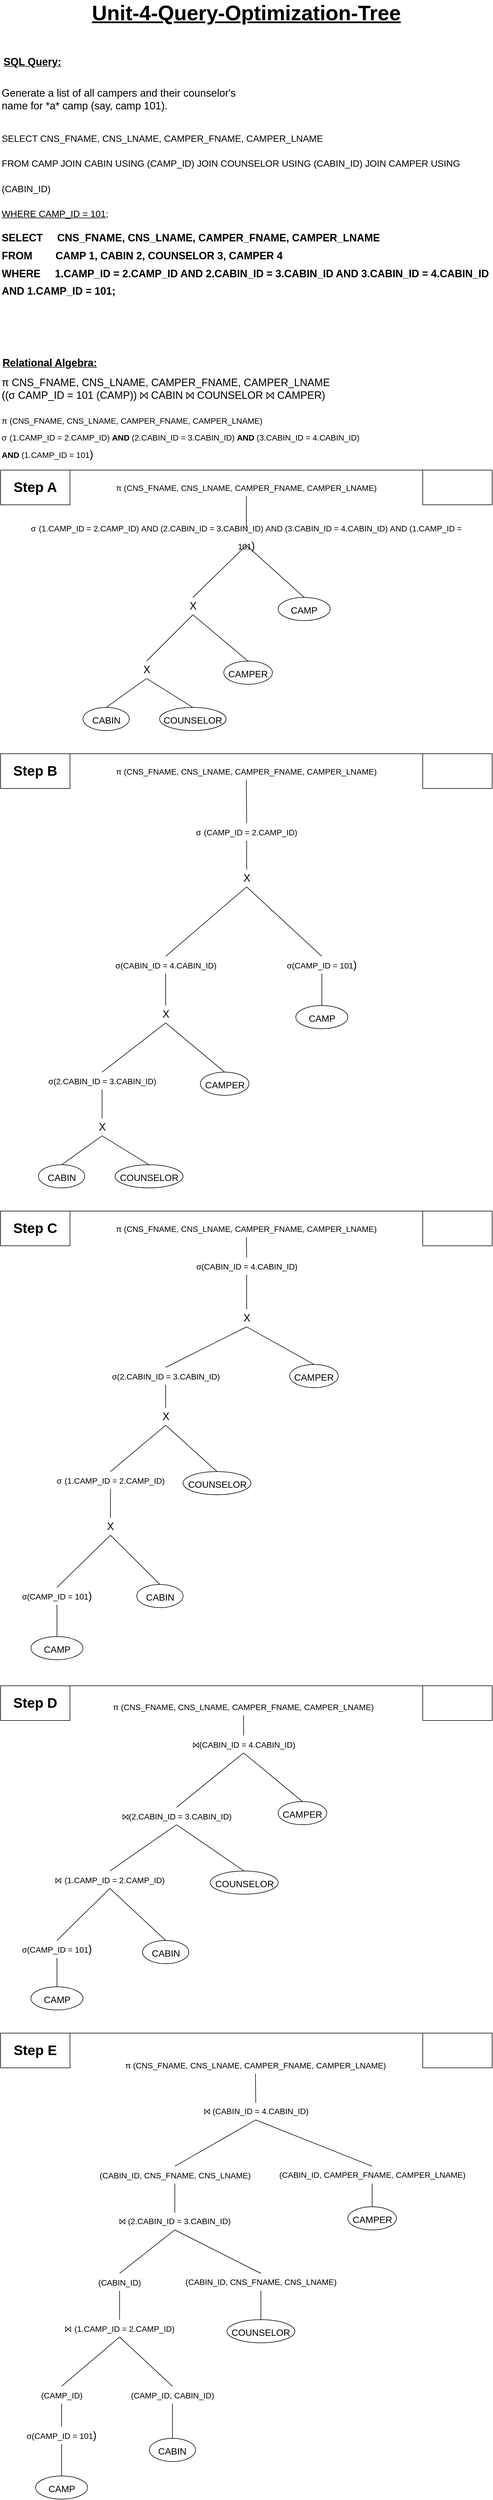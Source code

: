 <mxfile version="15.8.3" type="onedrive"><diagram id="TX_9JpTTkeBTFBzV_soP" name="Page-1"><mxGraphModel dx="1038" dy="583" grid="1" gridSize="10" guides="1" tooltips="1" connect="1" arrows="1" fold="1" page="1" pageScale="1" pageWidth="850" pageHeight="1100" math="0" shadow="0"><root><mxCell id="0"/><mxCell id="1" parent="0"/><mxCell id="K5TgTZWbk8sFS8NbcuLE-1" value="&lt;font style=&quot;font-size: 36px&quot;&gt;&lt;b&gt;&lt;u&gt;Unit-4-Query-Optimization-Tree&lt;/u&gt;&lt;/b&gt;&lt;/font&gt;" style="text;html=1;strokeColor=none;fillColor=none;align=center;verticalAlign=middle;whiteSpace=wrap;rounded=0;" parent="1" vertex="1"><mxGeometry x="155" y="10" width="540" height="40" as="geometry"/></mxCell><mxCell id="CJW7d1tO36kColIIbMsR-7" value="" style="group" vertex="1" connectable="0" parent="1"><mxGeometry y="620" width="580" height="90" as="geometry"/></mxCell><mxCell id="CJW7d1tO36kColIIbMsR-5" value="&lt;b&gt;&lt;u&gt;Relational Algebra:&lt;/u&gt;&lt;/b&gt;" style="text;html=1;strokeColor=none;fillColor=none;align=center;verticalAlign=middle;whiteSpace=wrap;rounded=0;fontSize=18;" vertex="1" parent="CJW7d1tO36kColIIbMsR-7"><mxGeometry width="170" height="30" as="geometry"/></mxCell><mxCell id="CJW7d1tO36kColIIbMsR-6" value="&lt;p style=&quot;line-height: 1.6&quot;&gt;&lt;/p&gt;&lt;div&gt;π CNS_FNAME, CNS_LNAME, CAMPER_FNAME, CAMPER_LNAME&lt;/div&gt;&lt;div&gt;((σ CAMP_ID = 101 (CAMP)) ⨝ CABIN ⨝ COUNSELOR ⨝ CAMPER)&lt;/div&gt;&lt;p&gt;&lt;/p&gt;" style="text;html=1;strokeColor=none;fillColor=none;align=left;verticalAlign=middle;whiteSpace=wrap;rounded=0;fontSize=18;" vertex="1" parent="CJW7d1tO36kColIIbMsR-7"><mxGeometry y="30" width="580" height="60" as="geometry"/></mxCell><mxCell id="CJW7d1tO36kColIIbMsR-9" value="" style="group" vertex="1" connectable="0" parent="1"><mxGeometry y="100" width="850" height="450" as="geometry"/></mxCell><mxCell id="CJW7d1tO36kColIIbMsR-3" value="" style="group" vertex="1" connectable="0" parent="CJW7d1tO36kColIIbMsR-9"><mxGeometry y="30" width="820" height="250" as="geometry"/></mxCell><mxCell id="CJW7d1tO36kColIIbMsR-1" value="&lt;div&gt;&lt;span style=&quot;font-size: medium&quot;&gt;SELECT &lt;/span&gt;&lt;span style=&quot;font-size: medium&quot;&gt;&#9;&lt;/span&gt;&lt;span style=&quot;font-size: medium&quot;&gt;CNS_FNAME, CNS_LNAME, CAMPER_FNAME, CAMPER_LNAME&lt;/span&gt;&lt;br&gt;&lt;/div&gt;&lt;div&gt;&lt;font size=&quot;3&quot;&gt;&lt;span&gt;&#9;&lt;/span&gt;FROM &lt;span&gt;&#9;&lt;/span&gt;CAMP JOIN CABIN USING (CAMP_ID) JOIN COUNSELOR USING (CABIN_ID) JOIN CAMPER USING (CABIN_ID)&lt;/font&gt;&lt;/div&gt;&lt;div&gt;&#9;&lt;font size=&quot;3&quot;&gt;&lt;u&gt;WHERE &#9;CAMP_ID = 101;&lt;/u&gt;&lt;/font&gt;&lt;/div&gt;" style="text;html=1;strokeColor=none;fillColor=none;align=left;verticalAlign=middle;whiteSpace=wrap;rounded=0;fontSize=36;" vertex="1" parent="CJW7d1tO36kColIIbMsR-3"><mxGeometry y="100" width="820" height="150" as="geometry"/></mxCell><mxCell id="CJW7d1tO36kColIIbMsR-2" value="&lt;font style=&quot;font-size: 18px&quot;&gt;Generate a list of all campers and their counselor's name for *a* camp (say, camp 101).&lt;/font&gt;" style="text;html=1;strokeColor=none;fillColor=none;align=left;verticalAlign=middle;whiteSpace=wrap;rounded=0;fontSize=12;" vertex="1" parent="CJW7d1tO36kColIIbMsR-3"><mxGeometry width="420" height="100" as="geometry"/></mxCell><mxCell id="CJW7d1tO36kColIIbMsR-4" value="&lt;font style=&quot;font-size: 18px&quot;&gt;&lt;b&gt;&lt;u&gt;SQL Query:&lt;/u&gt;&lt;/b&gt;&lt;/font&gt;" style="text;html=1;strokeColor=none;fillColor=none;align=center;verticalAlign=middle;whiteSpace=wrap;rounded=0;fontSize=6;" vertex="1" parent="CJW7d1tO36kColIIbMsR-9"><mxGeometry width="110" height="30" as="geometry"/></mxCell><mxCell id="CJW7d1tO36kColIIbMsR-8" value="&lt;b style=&quot;line-height: 1.7&quot;&gt;SELECT&amp;nbsp; &amp;nbsp; &amp;nbsp;CNS_FNAME, CNS_LNAME, CAMPER_FNAME, CAMPER_LNAME&lt;br&gt;FROM&amp;nbsp; &amp;nbsp; &amp;nbsp; &amp;nbsp; CAMP 1, CABIN 2, COUNSELOR 3, CAMPER 4&lt;br&gt;WHERE&amp;nbsp; &amp;nbsp; &amp;nbsp;1.CAMP_ID = 2.CAMP_ID AND 2.CABIN_ID = 3.CABIN_ID AND 3.CABIN_ID = 4.CABIN_ID AND 1.CAMP_ID = 101;&lt;/b&gt;" style="text;html=1;strokeColor=none;fillColor=none;align=left;verticalAlign=middle;whiteSpace=wrap;rounded=0;fontSize=18;" vertex="1" parent="CJW7d1tO36kColIIbMsR-9"><mxGeometry y="280" width="850" height="170" as="geometry"/></mxCell><mxCell id="CJW7d1tO36kColIIbMsR-11" value="&lt;p style=&quot;line-height: 1.4&quot;&gt;&lt;font style=&quot;font-size: 14px ; line-height: 1.2&quot;&gt;π (CNS_FNAME, CNS_LNAME, CAMPER_FNAME, CAMPER_LNAME)&lt;br&gt;&lt;/font&gt;&lt;font style=&quot;font-size: 14px&quot;&gt;σ&lt;/font&gt;&amp;nbsp;&lt;font style=&quot;font-size: 14px&quot;&gt;(1&lt;/font&gt;&lt;span style=&quot;line-height: 1.7&quot;&gt;&lt;font style=&quot;font-size: 14px&quot;&gt;.CAMP_ID = 2.CAMP_ID) &lt;b&gt;AND&lt;/b&gt; (2.CABIN_ID = 3.CABIN_ID) &lt;b&gt;AND&lt;/b&gt; (3.CABIN_ID = 4.CABIN_ID) &lt;b&gt;AND&lt;/b&gt; (1.CAMP_ID = 101&lt;/font&gt;&lt;/span&gt;)&lt;/p&gt;" style="text;html=1;strokeColor=none;fillColor=none;align=left;verticalAlign=middle;whiteSpace=wrap;rounded=0;fontSize=18;" vertex="1" parent="1"><mxGeometry y="710" width="630" height="110" as="geometry"/></mxCell><mxCell id="CJW7d1tO36kColIIbMsR-14" style="rounded=0;orthogonalLoop=1;jettySize=auto;html=1;exitX=1;exitY=0;exitDx=0;exitDy=0;entryX=0;entryY=0;entryDx=0;entryDy=0;fontSize=14;endArrow=none;endFill=0;" edge="1" parent="1" source="CJW7d1tO36kColIIbMsR-12" target="CJW7d1tO36kColIIbMsR-13"><mxGeometry relative="1" as="geometry"/></mxCell><mxCell id="CJW7d1tO36kColIIbMsR-12" value="&lt;font style=&quot;font-size: 24px&quot;&gt;&lt;b&gt;Step A&lt;/b&gt;&lt;/font&gt;" style="rounded=0;whiteSpace=wrap;html=1;fontSize=14;align=center;" vertex="1" parent="1"><mxGeometry y="820" width="120" height="60" as="geometry"/></mxCell><mxCell id="CJW7d1tO36kColIIbMsR-13" value="" style="rounded=0;whiteSpace=wrap;html=1;fontSize=14;align=left;" vertex="1" parent="1"><mxGeometry x="730" y="820" width="120" height="60" as="geometry"/></mxCell><mxCell id="CJW7d1tO36kColIIbMsR-25" style="edgeStyle=none;rounded=0;orthogonalLoop=1;jettySize=auto;html=1;exitX=0.5;exitY=0;exitDx=0;exitDy=0;entryX=0.5;entryY=1;entryDx=0;entryDy=0;fontSize=18;endArrow=none;endFill=0;" edge="1" parent="1" source="CJW7d1tO36kColIIbMsR-15" target="CJW7d1tO36kColIIbMsR-19"><mxGeometry relative="1" as="geometry"/></mxCell><mxCell id="CJW7d1tO36kColIIbMsR-15" value="&lt;font size=&quot;3&quot;&gt;CABIN&lt;/font&gt;" style="ellipse;whiteSpace=wrap;html=1;fontSize=24;align=center;" vertex="1" parent="1"><mxGeometry x="142.5" y="1230" width="80" height="40" as="geometry"/></mxCell><mxCell id="CJW7d1tO36kColIIbMsR-26" style="edgeStyle=none;rounded=0;orthogonalLoop=1;jettySize=auto;html=1;exitX=0.5;exitY=0;exitDx=0;exitDy=0;entryX=0.5;entryY=1;entryDx=0;entryDy=0;fontSize=18;endArrow=none;endFill=0;" edge="1" parent="1" source="CJW7d1tO36kColIIbMsR-16" target="CJW7d1tO36kColIIbMsR-19"><mxGeometry relative="1" as="geometry"/></mxCell><mxCell id="CJW7d1tO36kColIIbMsR-16" value="&lt;font size=&quot;3&quot;&gt;COUNSELOR&lt;/font&gt;" style="ellipse;whiteSpace=wrap;html=1;fontSize=24;align=center;" vertex="1" parent="1"><mxGeometry x="275" y="1230" width="115" height="40" as="geometry"/></mxCell><mxCell id="CJW7d1tO36kColIIbMsR-27" style="edgeStyle=none;rounded=0;orthogonalLoop=1;jettySize=auto;html=1;exitX=0.5;exitY=0;exitDx=0;exitDy=0;entryX=0.5;entryY=1;entryDx=0;entryDy=0;fontSize=18;endArrow=none;endFill=0;" edge="1" parent="1" source="CJW7d1tO36kColIIbMsR-17" target="CJW7d1tO36kColIIbMsR-20"><mxGeometry relative="1" as="geometry"/></mxCell><mxCell id="CJW7d1tO36kColIIbMsR-17" value="&lt;font size=&quot;3&quot;&gt;CAMPER&lt;/font&gt;" style="ellipse;whiteSpace=wrap;html=1;fontSize=24;align=center;" vertex="1" parent="1"><mxGeometry x="386" y="1150" width="84" height="40" as="geometry"/></mxCell><mxCell id="CJW7d1tO36kColIIbMsR-30" style="edgeStyle=none;rounded=0;orthogonalLoop=1;jettySize=auto;html=1;exitX=0.5;exitY=0;exitDx=0;exitDy=0;entryX=0.5;entryY=1;entryDx=0;entryDy=0;fontSize=18;endArrow=none;endFill=0;" edge="1" parent="1" source="CJW7d1tO36kColIIbMsR-18" target="CJW7d1tO36kColIIbMsR-23"><mxGeometry relative="1" as="geometry"><mxPoint x="425" y="1040" as="targetPoint"/></mxGeometry></mxCell><mxCell id="CJW7d1tO36kColIIbMsR-18" value="&lt;font size=&quot;3&quot;&gt;CAMP&lt;/font&gt;" style="ellipse;whiteSpace=wrap;html=1;fontSize=24;align=center;" vertex="1" parent="1"><mxGeometry x="480" y="1040" width="90" height="40" as="geometry"/></mxCell><mxCell id="CJW7d1tO36kColIIbMsR-28" style="edgeStyle=none;rounded=0;orthogonalLoop=1;jettySize=auto;html=1;exitX=0.5;exitY=0;exitDx=0;exitDy=0;entryX=0.5;entryY=1;entryDx=0;entryDy=0;fontSize=18;endArrow=none;endFill=0;" edge="1" parent="1" source="CJW7d1tO36kColIIbMsR-19" target="CJW7d1tO36kColIIbMsR-20"><mxGeometry relative="1" as="geometry"/></mxCell><mxCell id="CJW7d1tO36kColIIbMsR-19" value="&lt;font style=&quot;font-size: 18px&quot;&gt;X&lt;/font&gt;" style="text;html=1;strokeColor=none;fillColor=none;align=center;verticalAlign=middle;whiteSpace=wrap;rounded=0;fontSize=14;" vertex="1" parent="1"><mxGeometry x="222.5" y="1150" width="60" height="30" as="geometry"/></mxCell><mxCell id="CJW7d1tO36kColIIbMsR-31" style="edgeStyle=none;rounded=0;orthogonalLoop=1;jettySize=auto;html=1;exitX=0.5;exitY=0;exitDx=0;exitDy=0;entryX=0.5;entryY=1;entryDx=0;entryDy=0;fontSize=18;endArrow=none;endFill=0;" edge="1" parent="1" source="CJW7d1tO36kColIIbMsR-20" target="CJW7d1tO36kColIIbMsR-23"><mxGeometry relative="1" as="geometry"><mxPoint x="425" y="1040" as="targetPoint"/></mxGeometry></mxCell><mxCell id="CJW7d1tO36kColIIbMsR-20" value="&lt;font style=&quot;font-size: 18px&quot;&gt;X&lt;/font&gt;" style="text;html=1;strokeColor=none;fillColor=none;align=center;verticalAlign=middle;whiteSpace=wrap;rounded=0;fontSize=14;" vertex="1" parent="1"><mxGeometry x="302.5" y="1040" width="60" height="30" as="geometry"/></mxCell><mxCell id="CJW7d1tO36kColIIbMsR-24" style="edgeStyle=none;rounded=0;orthogonalLoop=1;jettySize=auto;html=1;exitX=0.5;exitY=1;exitDx=0;exitDy=0;entryX=0.5;entryY=0;entryDx=0;entryDy=0;fontSize=18;endArrow=none;endFill=0;" edge="1" parent="1" source="CJW7d1tO36kColIIbMsR-22" target="CJW7d1tO36kColIIbMsR-23"><mxGeometry relative="1" as="geometry"/></mxCell><mxCell id="CJW7d1tO36kColIIbMsR-22" value="&lt;span style=&quot;font-size: 14px ; text-align: left&quot;&gt;π (CNS_FNAME, CNS_LNAME, CAMPER_FNAME, CAMPER_LNAME)&lt;/span&gt;" style="text;html=1;strokeColor=none;fillColor=none;align=center;verticalAlign=middle;whiteSpace=wrap;rounded=0;fontSize=18;" vertex="1" parent="1"><mxGeometry x="195" y="835" width="460" height="30" as="geometry"/></mxCell><mxCell id="CJW7d1tO36kColIIbMsR-23" value="&lt;font style=&quot;text-align: left ; font-size: 14px&quot;&gt;σ&lt;/font&gt;&lt;span style=&quot;text-align: left&quot;&gt;&amp;nbsp;&lt;/span&gt;&lt;font style=&quot;text-align: left ; font-size: 14px&quot;&gt;(1&lt;/font&gt;&lt;span style=&quot;text-align: left ; line-height: 1.7&quot;&gt;&lt;font style=&quot;font-size: 14px&quot;&gt;.CAMP_ID = 2.CAMP_ID)&amp;nbsp;AND&amp;nbsp;(2.CABIN_ID = 3.CABIN_ID)&amp;nbsp;AND&amp;nbsp;(3.CABIN_ID = 4.CABIN_ID)&amp;nbsp;AND&amp;nbsp;(1.CAMP_ID = 101&lt;/font&gt;&lt;/span&gt;&lt;span style=&quot;text-align: left&quot;&gt;)&lt;/span&gt;" style="text;html=1;strokeColor=none;fillColor=none;align=center;verticalAlign=middle;whiteSpace=wrap;rounded=0;fontSize=18;" vertex="1" parent="1"><mxGeometry x="35" y="920" width="780" height="30" as="geometry"/></mxCell><mxCell id="CJW7d1tO36kColIIbMsR-32" value="&lt;font style=&quot;font-size: 24px&quot;&gt;&lt;b&gt;Step B&lt;/b&gt;&lt;/font&gt;" style="rounded=0;whiteSpace=wrap;html=1;fontSize=14;align=center;" vertex="1" parent="1"><mxGeometry y="1310" width="120" height="60" as="geometry"/></mxCell><mxCell id="CJW7d1tO36kColIIbMsR-33" style="rounded=0;orthogonalLoop=1;jettySize=auto;html=1;exitX=1;exitY=0;exitDx=0;exitDy=0;entryX=0;entryY=0;entryDx=0;entryDy=0;fontSize=14;endArrow=none;endFill=0;" edge="1" source="CJW7d1tO36kColIIbMsR-32" target="CJW7d1tO36kColIIbMsR-34" parent="1"><mxGeometry relative="1" as="geometry"/></mxCell><mxCell id="CJW7d1tO36kColIIbMsR-34" value="" style="rounded=0;whiteSpace=wrap;html=1;fontSize=14;align=left;" vertex="1" parent="1"><mxGeometry x="730" y="1310" width="120" height="60" as="geometry"/></mxCell><mxCell id="CJW7d1tO36kColIIbMsR-35" value="&lt;span style=&quot;font-size: 14px ; text-align: left&quot;&gt;π (CNS_FNAME, CNS_LNAME, CAMPER_FNAME, CAMPER_LNAME)&lt;/span&gt;" style="text;html=1;strokeColor=none;fillColor=none;align=center;verticalAlign=middle;whiteSpace=wrap;rounded=0;fontSize=18;" vertex="1" parent="1"><mxGeometry x="195" y="1325" width="460" height="30" as="geometry"/></mxCell><mxCell id="CJW7d1tO36kColIIbMsR-36" style="edgeStyle=none;rounded=0;orthogonalLoop=1;jettySize=auto;html=1;exitX=0.5;exitY=0;exitDx=0;exitDy=0;entryX=0.5;entryY=1;entryDx=0;entryDy=0;fontSize=18;endArrow=none;endFill=0;" edge="1" source="CJW7d1tO36kColIIbMsR-37" target="CJW7d1tO36kColIIbMsR-40" parent="1"><mxGeometry relative="1" as="geometry"/></mxCell><mxCell id="CJW7d1tO36kColIIbMsR-37" value="&lt;font size=&quot;3&quot;&gt;CABIN&lt;/font&gt;" style="ellipse;whiteSpace=wrap;html=1;fontSize=24;align=center;" vertex="1" parent="1"><mxGeometry x="65.5" y="2020" width="80" height="40" as="geometry"/></mxCell><mxCell id="CJW7d1tO36kColIIbMsR-38" style="edgeStyle=none;rounded=0;orthogonalLoop=1;jettySize=auto;html=1;exitX=0.5;exitY=0;exitDx=0;exitDy=0;entryX=0.5;entryY=1;entryDx=0;entryDy=0;fontSize=18;endArrow=none;endFill=0;" edge="1" source="CJW7d1tO36kColIIbMsR-39" target="CJW7d1tO36kColIIbMsR-40" parent="1"><mxGeometry relative="1" as="geometry"/></mxCell><mxCell id="CJW7d1tO36kColIIbMsR-39" value="&lt;font size=&quot;3&quot;&gt;COUNSELOR&lt;/font&gt;" style="ellipse;whiteSpace=wrap;html=1;fontSize=24;align=center;" vertex="1" parent="1"><mxGeometry x="198" y="2020" width="117.5" height="40" as="geometry"/></mxCell><mxCell id="CJW7d1tO36kColIIbMsR-42" style="edgeStyle=none;rounded=0;orthogonalLoop=1;jettySize=auto;html=1;exitX=0.5;exitY=0;exitDx=0;exitDy=0;entryX=0.5;entryY=1;entryDx=0;entryDy=0;fontSize=18;endArrow=none;endFill=0;" edge="1" parent="1" source="CJW7d1tO36kColIIbMsR-40" target="CJW7d1tO36kColIIbMsR-41"><mxGeometry relative="1" as="geometry"/></mxCell><mxCell id="CJW7d1tO36kColIIbMsR-40" value="&lt;font style=&quot;font-size: 18px&quot;&gt;X&lt;/font&gt;" style="text;html=1;strokeColor=none;fillColor=none;align=center;verticalAlign=middle;whiteSpace=wrap;rounded=0;fontSize=14;" vertex="1" parent="1"><mxGeometry x="145.5" y="1940" width="60" height="30" as="geometry"/></mxCell><mxCell id="CJW7d1tO36kColIIbMsR-45" style="edgeStyle=none;rounded=0;orthogonalLoop=1;jettySize=auto;html=1;exitX=0.5;exitY=0;exitDx=0;exitDy=0;entryX=0.5;entryY=1;entryDx=0;entryDy=0;fontSize=18;endArrow=none;endFill=0;" edge="1" parent="1" source="CJW7d1tO36kColIIbMsR-41" target="CJW7d1tO36kColIIbMsR-44"><mxGeometry relative="1" as="geometry"/></mxCell><mxCell id="CJW7d1tO36kColIIbMsR-41" value="&lt;span style=&quot;font-size: 14px ; text-align: left&quot;&gt;σ&lt;/span&gt;&lt;span style=&quot;font-size: 14px ; text-align: left&quot;&gt;(2.CABIN_ID = 3.CABIN_ID)&lt;/span&gt;" style="text;html=1;strokeColor=none;fillColor=none;align=center;verticalAlign=middle;whiteSpace=wrap;rounded=0;fontSize=18;" vertex="1" parent="1"><mxGeometry x="80.5" y="1860" width="190" height="30" as="geometry"/></mxCell><mxCell id="CJW7d1tO36kColIIbMsR-53" style="edgeStyle=none;rounded=0;orthogonalLoop=1;jettySize=auto;html=1;exitX=0.5;exitY=0;exitDx=0;exitDy=0;entryX=0.5;entryY=1;entryDx=0;entryDy=0;fontSize=18;endArrow=none;endFill=0;" edge="1" parent="1" source="CJW7d1tO36kColIIbMsR-43" target="CJW7d1tO36kColIIbMsR-52"><mxGeometry relative="1" as="geometry"/></mxCell><mxCell id="CJW7d1tO36kColIIbMsR-43" value="&lt;span style=&quot;font-size: 14px ; text-align: left&quot;&gt;σ&lt;/span&gt;&lt;span style=&quot;font-size: 14px ; text-align: left&quot;&gt;(CABIN_ID = 4.CABIN_ID)&lt;/span&gt;" style="text;html=1;strokeColor=none;fillColor=none;align=center;verticalAlign=middle;whiteSpace=wrap;rounded=0;fontSize=18;" vertex="1" parent="1"><mxGeometry x="195.5" y="1660" width="180" height="30" as="geometry"/></mxCell><mxCell id="CJW7d1tO36kColIIbMsR-46" style="edgeStyle=none;rounded=0;orthogonalLoop=1;jettySize=auto;html=1;exitX=0.5;exitY=0;exitDx=0;exitDy=0;entryX=0.5;entryY=1;entryDx=0;entryDy=0;fontSize=18;endArrow=none;endFill=0;" edge="1" parent="1" source="CJW7d1tO36kColIIbMsR-44" target="CJW7d1tO36kColIIbMsR-43"><mxGeometry relative="1" as="geometry"/></mxCell><mxCell id="CJW7d1tO36kColIIbMsR-44" value="&lt;font style=&quot;font-size: 18px&quot;&gt;X&lt;/font&gt;" style="text;html=1;strokeColor=none;fillColor=none;align=center;verticalAlign=middle;whiteSpace=wrap;rounded=0;fontSize=14;" vertex="1" parent="1"><mxGeometry x="255.5" y="1745" width="60" height="30" as="geometry"/></mxCell><mxCell id="CJW7d1tO36kColIIbMsR-48" style="edgeStyle=none;rounded=0;orthogonalLoop=1;jettySize=auto;html=1;exitX=0.5;exitY=0;exitDx=0;exitDy=0;entryX=0.5;entryY=1;entryDx=0;entryDy=0;fontSize=18;endArrow=none;endFill=0;" edge="1" parent="1" source="CJW7d1tO36kColIIbMsR-47" target="CJW7d1tO36kColIIbMsR-44"><mxGeometry relative="1" as="geometry"/></mxCell><mxCell id="CJW7d1tO36kColIIbMsR-47" value="&lt;font size=&quot;3&quot;&gt;CAMPER&lt;/font&gt;" style="ellipse;whiteSpace=wrap;html=1;fontSize=24;align=center;" vertex="1" parent="1"><mxGeometry x="345.5" y="1860" width="84" height="40" as="geometry"/></mxCell><mxCell id="CJW7d1tO36kColIIbMsR-51" style="edgeStyle=none;rounded=0;orthogonalLoop=1;jettySize=auto;html=1;exitX=0.5;exitY=0;exitDx=0;exitDy=0;entryX=0.5;entryY=1;entryDx=0;entryDy=0;fontSize=18;endArrow=none;endFill=0;" edge="1" parent="1" source="CJW7d1tO36kColIIbMsR-49" target="CJW7d1tO36kColIIbMsR-50"><mxGeometry relative="1" as="geometry"/></mxCell><mxCell id="CJW7d1tO36kColIIbMsR-49" value="&lt;font size=&quot;3&quot;&gt;CAMP&lt;/font&gt;" style="ellipse;whiteSpace=wrap;html=1;fontSize=24;align=center;" vertex="1" parent="1"><mxGeometry x="510.5" y="1745" width="90" height="40" as="geometry"/></mxCell><mxCell id="CJW7d1tO36kColIIbMsR-54" style="edgeStyle=none;rounded=0;orthogonalLoop=1;jettySize=auto;html=1;exitX=0.5;exitY=0;exitDx=0;exitDy=0;entryX=0.5;entryY=1;entryDx=0;entryDy=0;fontSize=18;endArrow=none;endFill=0;" edge="1" parent="1" source="CJW7d1tO36kColIIbMsR-50" target="CJW7d1tO36kColIIbMsR-52"><mxGeometry relative="1" as="geometry"/></mxCell><mxCell id="CJW7d1tO36kColIIbMsR-50" value="&lt;span style=&quot;text-align: left ; line-height: 1.7&quot;&gt;&lt;font style=&quot;font-size: 14px&quot;&gt;σ(CAMP_ID = 101&lt;/font&gt;&lt;/span&gt;&lt;span style=&quot;text-align: left&quot;&gt;)&lt;/span&gt;" style="text;html=1;strokeColor=none;fillColor=none;align=center;verticalAlign=middle;whiteSpace=wrap;rounded=0;fontSize=18;" vertex="1" parent="1"><mxGeometry x="488" y="1660" width="135" height="30" as="geometry"/></mxCell><mxCell id="CJW7d1tO36kColIIbMsR-57" style="edgeStyle=none;rounded=0;orthogonalLoop=1;jettySize=auto;html=1;exitX=0.5;exitY=0;exitDx=0;exitDy=0;entryX=0.5;entryY=1;entryDx=0;entryDy=0;fontSize=18;endArrow=none;endFill=0;" edge="1" parent="1" source="CJW7d1tO36kColIIbMsR-52" target="CJW7d1tO36kColIIbMsR-55"><mxGeometry relative="1" as="geometry"/></mxCell><mxCell id="CJW7d1tO36kColIIbMsR-52" value="&lt;font style=&quot;font-size: 18px&quot;&gt;X&lt;/font&gt;" style="text;html=1;strokeColor=none;fillColor=none;align=center;verticalAlign=middle;whiteSpace=wrap;rounded=0;fontSize=14;" vertex="1" parent="1"><mxGeometry x="395.5" y="1510" width="60" height="30" as="geometry"/></mxCell><mxCell id="CJW7d1tO36kColIIbMsR-58" style="edgeStyle=none;rounded=0;orthogonalLoop=1;jettySize=auto;html=1;exitX=0.5;exitY=0;exitDx=0;exitDy=0;entryX=0.5;entryY=1;entryDx=0;entryDy=0;fontSize=18;endArrow=none;endFill=0;" edge="1" parent="1" source="CJW7d1tO36kColIIbMsR-55" target="CJW7d1tO36kColIIbMsR-35"><mxGeometry relative="1" as="geometry"/></mxCell><mxCell id="CJW7d1tO36kColIIbMsR-55" value="&lt;font style=&quot;text-align: left ; font-size: 14px&quot;&gt;σ&lt;/font&gt;&lt;span style=&quot;text-align: left&quot;&gt;&amp;nbsp;&lt;/span&gt;&lt;font style=&quot;text-align: left ; font-size: 14px&quot;&gt;(&lt;/font&gt;&lt;span style=&quot;text-align: left ; line-height: 1.7&quot;&gt;&lt;font style=&quot;font-size: 14px&quot;&gt;CAMP_ID = 2.CAMP_ID)&lt;/font&gt;&lt;/span&gt;" style="text;html=1;strokeColor=none;fillColor=none;align=center;verticalAlign=middle;whiteSpace=wrap;rounded=0;fontSize=18;" vertex="1" parent="1"><mxGeometry x="328" y="1430" width="195" height="30" as="geometry"/></mxCell><mxCell id="CJW7d1tO36kColIIbMsR-59" value="&lt;font style=&quot;font-size: 24px&quot;&gt;&lt;b&gt;Step C&lt;/b&gt;&lt;/font&gt;" style="rounded=0;whiteSpace=wrap;html=1;fontSize=14;align=center;" vertex="1" parent="1"><mxGeometry y="2100" width="120" height="60" as="geometry"/></mxCell><mxCell id="CJW7d1tO36kColIIbMsR-60" style="rounded=0;orthogonalLoop=1;jettySize=auto;html=1;exitX=1;exitY=0;exitDx=0;exitDy=0;entryX=0;entryY=0;entryDx=0;entryDy=0;fontSize=14;endArrow=none;endFill=0;" edge="1" source="CJW7d1tO36kColIIbMsR-59" target="CJW7d1tO36kColIIbMsR-61" parent="1"><mxGeometry relative="1" as="geometry"/></mxCell><mxCell id="CJW7d1tO36kColIIbMsR-61" value="" style="rounded=0;whiteSpace=wrap;html=1;fontSize=14;align=left;" vertex="1" parent="1"><mxGeometry x="730" y="2100" width="120" height="60" as="geometry"/></mxCell><mxCell id="CJW7d1tO36kColIIbMsR-62" style="edgeStyle=none;rounded=0;orthogonalLoop=1;jettySize=auto;html=1;exitX=0.5;exitY=0;exitDx=0;exitDy=0;entryX=0.5;entryY=1;entryDx=0;entryDy=0;fontSize=18;endArrow=none;endFill=0;" edge="1" source="CJW7d1tO36kColIIbMsR-63" target="CJW7d1tO36kColIIbMsR-64" parent="1"><mxGeometry relative="1" as="geometry"/></mxCell><mxCell id="CJW7d1tO36kColIIbMsR-63" value="&lt;font size=&quot;3&quot;&gt;CAMP&lt;/font&gt;" style="ellipse;whiteSpace=wrap;html=1;fontSize=24;align=center;" vertex="1" parent="1"><mxGeometry x="52.5" y="2835" width="90" height="40" as="geometry"/></mxCell><mxCell id="CJW7d1tO36kColIIbMsR-69" style="edgeStyle=none;rounded=0;orthogonalLoop=1;jettySize=auto;html=1;exitX=0.5;exitY=0;exitDx=0;exitDy=0;entryX=0.5;entryY=1;entryDx=0;entryDy=0;fontSize=18;endArrow=none;endFill=0;" edge="1" parent="1" source="CJW7d1tO36kColIIbMsR-64" target="CJW7d1tO36kColIIbMsR-68"><mxGeometry relative="1" as="geometry"/></mxCell><mxCell id="CJW7d1tO36kColIIbMsR-64" value="&lt;span style=&quot;text-align: left ; line-height: 1.7&quot;&gt;&lt;font style=&quot;font-size: 14px&quot;&gt;σ(CAMP_ID = 101&lt;/font&gt;&lt;/span&gt;&lt;span style=&quot;text-align: left&quot;&gt;)&lt;/span&gt;" style="text;html=1;strokeColor=none;fillColor=none;align=center;verticalAlign=middle;whiteSpace=wrap;rounded=0;fontSize=18;" vertex="1" parent="1"><mxGeometry x="30" y="2750" width="135" height="30" as="geometry"/></mxCell><mxCell id="CJW7d1tO36kColIIbMsR-65" value="&lt;span style=&quot;font-size: 14px ; text-align: left&quot;&gt;π (CNS_FNAME, CNS_LNAME, CAMPER_FNAME, CAMPER_LNAME)&lt;/span&gt;" style="text;html=1;strokeColor=none;fillColor=none;align=center;verticalAlign=middle;whiteSpace=wrap;rounded=0;fontSize=18;" vertex="1" parent="1"><mxGeometry x="195" y="2115" width="460" height="30" as="geometry"/></mxCell><mxCell id="CJW7d1tO36kColIIbMsR-70" style="edgeStyle=none;rounded=0;orthogonalLoop=1;jettySize=auto;html=1;exitX=0.5;exitY=0;exitDx=0;exitDy=0;fontSize=18;endArrow=none;endFill=0;entryX=0.5;entryY=1;entryDx=0;entryDy=0;" edge="1" parent="1" source="CJW7d1tO36kColIIbMsR-66" target="CJW7d1tO36kColIIbMsR-68"><mxGeometry relative="1" as="geometry"><mxPoint x="190" y="2660" as="targetPoint"/></mxGeometry></mxCell><mxCell id="CJW7d1tO36kColIIbMsR-66" value="&lt;font size=&quot;3&quot;&gt;CABIN&lt;/font&gt;" style="ellipse;whiteSpace=wrap;html=1;fontSize=24;align=center;" vertex="1" parent="1"><mxGeometry x="235.5" y="2745" width="80" height="40" as="geometry"/></mxCell><mxCell id="CJW7d1tO36kColIIbMsR-76" style="edgeStyle=none;rounded=0;orthogonalLoop=1;jettySize=auto;html=1;exitX=0.5;exitY=0;exitDx=0;exitDy=0;entryX=0.5;entryY=1;entryDx=0;entryDy=0;fontSize=18;endArrow=none;endFill=0;" edge="1" parent="1" source="CJW7d1tO36kColIIbMsR-67" target="CJW7d1tO36kColIIbMsR-73"><mxGeometry relative="1" as="geometry"/></mxCell><mxCell id="CJW7d1tO36kColIIbMsR-67" value="&lt;font style=&quot;text-align: left ; font-size: 14px&quot;&gt;σ&lt;/font&gt;&lt;span style=&quot;text-align: left&quot;&gt;&amp;nbsp;&lt;/span&gt;&lt;font style=&quot;text-align: left ; font-size: 14px&quot;&gt;(1&lt;/font&gt;&lt;span style=&quot;text-align: left ; line-height: 1.7&quot;&gt;&lt;font style=&quot;font-size: 14px&quot;&gt;.CAMP_ID = 2.CAMP_ID)&lt;/font&gt;&lt;/span&gt;" style="text;html=1;strokeColor=none;fillColor=none;align=center;verticalAlign=middle;whiteSpace=wrap;rounded=0;fontSize=18;" vertex="1" parent="1"><mxGeometry x="92.75" y="2550" width="194.5" height="30" as="geometry"/></mxCell><mxCell id="CJW7d1tO36kColIIbMsR-71" style="edgeStyle=none;rounded=0;orthogonalLoop=1;jettySize=auto;html=1;exitX=0.5;exitY=0;exitDx=0;exitDy=0;entryX=0.5;entryY=1;entryDx=0;entryDy=0;fontSize=18;endArrow=none;endFill=0;" edge="1" parent="1" source="CJW7d1tO36kColIIbMsR-68" target="CJW7d1tO36kColIIbMsR-67"><mxGeometry relative="1" as="geometry"/></mxCell><mxCell id="CJW7d1tO36kColIIbMsR-68" value="&lt;font style=&quot;font-size: 18px&quot;&gt;X&lt;/font&gt;" style="text;html=1;strokeColor=none;fillColor=none;align=center;verticalAlign=middle;whiteSpace=wrap;rounded=0;fontSize=14;" vertex="1" parent="1"><mxGeometry x="160" y="2630" width="60" height="30" as="geometry"/></mxCell><mxCell id="CJW7d1tO36kColIIbMsR-77" style="edgeStyle=none;rounded=0;orthogonalLoop=1;jettySize=auto;html=1;exitX=0.5;exitY=0;exitDx=0;exitDy=0;entryX=0.5;entryY=1;entryDx=0;entryDy=0;fontSize=18;endArrow=none;endFill=0;" edge="1" parent="1" source="CJW7d1tO36kColIIbMsR-72" target="CJW7d1tO36kColIIbMsR-73"><mxGeometry relative="1" as="geometry"/></mxCell><mxCell id="CJW7d1tO36kColIIbMsR-72" value="&lt;font size=&quot;3&quot;&gt;COUNSELOR&lt;/font&gt;" style="ellipse;whiteSpace=wrap;html=1;fontSize=24;align=center;" vertex="1" parent="1"><mxGeometry x="315.5" y="2550" width="117.5" height="40" as="geometry"/></mxCell><mxCell id="CJW7d1tO36kColIIbMsR-80" style="edgeStyle=none;rounded=0;orthogonalLoop=1;jettySize=auto;html=1;exitX=0.5;exitY=0;exitDx=0;exitDy=0;entryX=0.5;entryY=1;entryDx=0;entryDy=0;fontSize=18;endArrow=none;endFill=0;" edge="1" parent="1" source="CJW7d1tO36kColIIbMsR-73" target="CJW7d1tO36kColIIbMsR-79"><mxGeometry relative="1" as="geometry"/></mxCell><mxCell id="CJW7d1tO36kColIIbMsR-73" value="&lt;font style=&quot;font-size: 18px&quot;&gt;X&lt;/font&gt;" style="text;html=1;strokeColor=none;fillColor=none;align=center;verticalAlign=middle;whiteSpace=wrap;rounded=0;fontSize=14;" vertex="1" parent="1"><mxGeometry x="255.5" y="2440" width="60" height="30" as="geometry"/></mxCell><mxCell id="CJW7d1tO36kColIIbMsR-74" value="&lt;font style=&quot;font-size: 18px&quot;&gt;X&lt;/font&gt;" style="text;html=1;strokeColor=none;fillColor=none;align=center;verticalAlign=middle;whiteSpace=wrap;rounded=0;fontSize=14;" vertex="1" parent="1"><mxGeometry x="395.5" y="2270" width="60" height="30" as="geometry"/></mxCell><mxCell id="CJW7d1tO36kColIIbMsR-83" style="edgeStyle=none;rounded=0;orthogonalLoop=1;jettySize=auto;html=1;exitX=0.5;exitY=0;exitDx=0;exitDy=0;entryX=0.5;entryY=1;entryDx=0;entryDy=0;fontSize=18;endArrow=none;endFill=0;" edge="1" parent="1" source="CJW7d1tO36kColIIbMsR-75" target="CJW7d1tO36kColIIbMsR-74"><mxGeometry relative="1" as="geometry"/></mxCell><mxCell id="CJW7d1tO36kColIIbMsR-75" value="&lt;font size=&quot;3&quot;&gt;CAMPER&lt;/font&gt;" style="ellipse;whiteSpace=wrap;html=1;fontSize=24;align=center;" vertex="1" parent="1"><mxGeometry x="500" y="2365" width="84" height="40" as="geometry"/></mxCell><mxCell id="CJW7d1tO36kColIIbMsR-82" style="edgeStyle=none;rounded=0;orthogonalLoop=1;jettySize=auto;html=1;exitX=0.5;exitY=0;exitDx=0;exitDy=0;entryX=0.5;entryY=1;entryDx=0;entryDy=0;fontSize=18;endArrow=none;endFill=0;" edge="1" parent="1" source="CJW7d1tO36kColIIbMsR-79" target="CJW7d1tO36kColIIbMsR-74"><mxGeometry relative="1" as="geometry"/></mxCell><mxCell id="CJW7d1tO36kColIIbMsR-79" value="&lt;span style=&quot;font-size: 14px ; text-align: left&quot;&gt;σ&lt;/span&gt;&lt;span style=&quot;font-size: 14px ; text-align: left&quot;&gt;(2.CABIN_ID = 3.CABIN_ID)&lt;/span&gt;" style="text;html=1;strokeColor=none;fillColor=none;align=center;verticalAlign=middle;whiteSpace=wrap;rounded=0;fontSize=18;" vertex="1" parent="1"><mxGeometry x="186.75" y="2370" width="197.5" height="30" as="geometry"/></mxCell><mxCell id="CJW7d1tO36kColIIbMsR-84" style="edgeStyle=none;rounded=0;orthogonalLoop=1;jettySize=auto;html=1;exitX=0.5;exitY=1;exitDx=0;exitDy=0;entryX=0.5;entryY=0;entryDx=0;entryDy=0;fontSize=18;endArrow=none;endFill=0;" edge="1" parent="1" source="CJW7d1tO36kColIIbMsR-81" target="CJW7d1tO36kColIIbMsR-74"><mxGeometry relative="1" as="geometry"/></mxCell><mxCell id="CJW7d1tO36kColIIbMsR-85" style="edgeStyle=none;rounded=0;orthogonalLoop=1;jettySize=auto;html=1;exitX=0.5;exitY=0;exitDx=0;exitDy=0;fontSize=18;endArrow=none;endFill=0;" edge="1" parent="1" source="CJW7d1tO36kColIIbMsR-81" target="CJW7d1tO36kColIIbMsR-65"><mxGeometry relative="1" as="geometry"/></mxCell><mxCell id="CJW7d1tO36kColIIbMsR-81" value="&lt;span style=&quot;font-size: 14px ; text-align: left&quot;&gt;σ&lt;/span&gt;&lt;span style=&quot;font-size: 14px ; text-align: left&quot;&gt;(CABIN_ID = 4.CABIN_ID)&lt;/span&gt;" style="text;html=1;strokeColor=none;fillColor=none;align=center;verticalAlign=middle;whiteSpace=wrap;rounded=0;fontSize=18;" vertex="1" parent="1"><mxGeometry x="335.5" y="2180" width="180" height="30" as="geometry"/></mxCell><mxCell id="CJW7d1tO36kColIIbMsR-86" value="&lt;font style=&quot;font-size: 24px&quot;&gt;&lt;b&gt;Step D&lt;/b&gt;&lt;/font&gt;" style="rounded=0;whiteSpace=wrap;html=1;fontSize=14;align=center;" vertex="1" parent="1"><mxGeometry y="2920" width="120" height="60" as="geometry"/></mxCell><mxCell id="CJW7d1tO36kColIIbMsR-87" style="rounded=0;orthogonalLoop=1;jettySize=auto;html=1;exitX=1;exitY=0;exitDx=0;exitDy=0;entryX=0;entryY=0;entryDx=0;entryDy=0;fontSize=14;endArrow=none;endFill=0;" edge="1" source="CJW7d1tO36kColIIbMsR-86" target="CJW7d1tO36kColIIbMsR-88" parent="1"><mxGeometry relative="1" as="geometry"/></mxCell><mxCell id="CJW7d1tO36kColIIbMsR-88" value="" style="rounded=0;whiteSpace=wrap;html=1;fontSize=14;align=left;" vertex="1" parent="1"><mxGeometry x="730" y="2920" width="120" height="60" as="geometry"/></mxCell><mxCell id="CJW7d1tO36kColIIbMsR-89" style="edgeStyle=none;rounded=0;orthogonalLoop=1;jettySize=auto;html=1;exitX=0.5;exitY=0;exitDx=0;exitDy=0;entryX=0.5;entryY=1;entryDx=0;entryDy=0;fontSize=18;endArrow=none;endFill=0;" edge="1" source="CJW7d1tO36kColIIbMsR-90" target="CJW7d1tO36kColIIbMsR-92" parent="1"><mxGeometry relative="1" as="geometry"/></mxCell><mxCell id="CJW7d1tO36kColIIbMsR-90" value="&lt;font size=&quot;3&quot;&gt;CAMP&lt;/font&gt;" style="ellipse;whiteSpace=wrap;html=1;fontSize=24;align=center;" vertex="1" parent="1"><mxGeometry x="52.5" y="3440" width="90" height="40" as="geometry"/></mxCell><mxCell id="CJW7d1tO36kColIIbMsR-91" style="edgeStyle=none;rounded=0;orthogonalLoop=1;jettySize=auto;html=1;exitX=0.5;exitY=0;exitDx=0;exitDy=0;entryX=0.5;entryY=1;entryDx=0;entryDy=0;fontSize=18;endArrow=none;endFill=0;" edge="1" source="CJW7d1tO36kColIIbMsR-92" target="CJW7d1tO36kColIIbMsR-97" parent="1"><mxGeometry relative="1" as="geometry"><mxPoint x="185" y="3486" as="targetPoint"/></mxGeometry></mxCell><mxCell id="CJW7d1tO36kColIIbMsR-92" value="&lt;span style=&quot;text-align: left ; line-height: 1.7&quot;&gt;&lt;font style=&quot;font-size: 14px&quot;&gt;σ(CAMP_ID = 101&lt;/font&gt;&lt;/span&gt;&lt;span style=&quot;text-align: left&quot;&gt;)&lt;/span&gt;" style="text;html=1;strokeColor=none;fillColor=none;align=center;verticalAlign=middle;whiteSpace=wrap;rounded=0;fontSize=18;" vertex="1" parent="1"><mxGeometry x="30" y="3360" width="135" height="30" as="geometry"/></mxCell><mxCell id="CJW7d1tO36kColIIbMsR-93" value="&lt;span style=&quot;font-size: 14px ; text-align: left&quot;&gt;π (CNS_FNAME, CNS_LNAME, CAMPER_FNAME, CAMPER_LNAME)&lt;/span&gt;" style="text;html=1;strokeColor=none;fillColor=none;align=center;verticalAlign=middle;whiteSpace=wrap;rounded=0;fontSize=18;" vertex="1" parent="1"><mxGeometry x="190" y="2941" width="460" height="30" as="geometry"/></mxCell><mxCell id="CJW7d1tO36kColIIbMsR-94" style="edgeStyle=none;rounded=0;orthogonalLoop=1;jettySize=auto;html=1;exitX=0.5;exitY=0;exitDx=0;exitDy=0;fontSize=18;endArrow=none;endFill=0;entryX=0.5;entryY=1;entryDx=0;entryDy=0;" edge="1" source="CJW7d1tO36kColIIbMsR-95" target="CJW7d1tO36kColIIbMsR-97" parent="1"><mxGeometry relative="1" as="geometry"><mxPoint x="185" y="3486" as="targetPoint"/></mxGeometry></mxCell><mxCell id="CJW7d1tO36kColIIbMsR-95" value="&lt;font size=&quot;3&quot;&gt;CABIN&lt;/font&gt;" style="ellipse;whiteSpace=wrap;html=1;fontSize=24;align=center;" vertex="1" parent="1"><mxGeometry x="245.5" y="3360" width="80" height="40" as="geometry"/></mxCell><mxCell id="CJW7d1tO36kColIIbMsR-96" style="edgeStyle=none;rounded=0;orthogonalLoop=1;jettySize=auto;html=1;exitX=0.5;exitY=0;exitDx=0;exitDy=0;entryX=0.5;entryY=1;entryDx=0;entryDy=0;fontSize=18;endArrow=none;endFill=0;" edge="1" source="CJW7d1tO36kColIIbMsR-97" target="CJW7d1tO36kColIIbMsR-108" parent="1"><mxGeometry relative="1" as="geometry"><mxPoint x="280.5" y="3296" as="targetPoint"/></mxGeometry></mxCell><mxCell id="CJW7d1tO36kColIIbMsR-97" value="&lt;span style=&quot;text-align: left&quot;&gt;&lt;font style=&quot;font-size: 14px&quot;&gt;⨝&lt;/font&gt;&lt;/span&gt;&lt;span style=&quot;text-align: left&quot;&gt;&amp;nbsp;&lt;/span&gt;&lt;font style=&quot;text-align: left ; font-size: 14px&quot;&gt;(1&lt;/font&gt;&lt;span style=&quot;text-align: left ; line-height: 1.7&quot;&gt;&lt;font style=&quot;font-size: 14px&quot;&gt;.CAMP_ID = 2.CAMP_ID)&lt;/font&gt;&lt;/span&gt;" style="text;html=1;strokeColor=none;fillColor=none;align=center;verticalAlign=middle;whiteSpace=wrap;rounded=0;fontSize=18;" vertex="1" parent="1"><mxGeometry x="88" y="3240" width="202" height="30" as="geometry"/></mxCell><mxCell id="CJW7d1tO36kColIIbMsR-100" style="edgeStyle=none;rounded=0;orthogonalLoop=1;jettySize=auto;html=1;exitX=0.5;exitY=0;exitDx=0;exitDy=0;entryX=0.5;entryY=1;entryDx=0;entryDy=0;fontSize=18;endArrow=none;endFill=0;" edge="1" source="CJW7d1tO36kColIIbMsR-101" target="CJW7d1tO36kColIIbMsR-108" parent="1"><mxGeometry relative="1" as="geometry"><mxPoint x="280.5" y="3296" as="targetPoint"/></mxGeometry></mxCell><mxCell id="CJW7d1tO36kColIIbMsR-101" value="&lt;font size=&quot;3&quot;&gt;COUNSELOR&lt;/font&gt;" style="ellipse;whiteSpace=wrap;html=1;fontSize=24;align=center;" vertex="1" parent="1"><mxGeometry x="362.5" y="3240" width="117.5" height="40" as="geometry"/></mxCell><mxCell id="CJW7d1tO36kColIIbMsR-105" style="edgeStyle=none;rounded=0;orthogonalLoop=1;jettySize=auto;html=1;exitX=0.5;exitY=0;exitDx=0;exitDy=0;entryX=0.5;entryY=1;entryDx=0;entryDy=0;fontSize=18;endArrow=none;endFill=0;" edge="1" source="CJW7d1tO36kColIIbMsR-106" target="CJW7d1tO36kColIIbMsR-111" parent="1"><mxGeometry relative="1" as="geometry"><mxPoint x="420.5" y="3126" as="targetPoint"/></mxGeometry></mxCell><mxCell id="CJW7d1tO36kColIIbMsR-106" value="&lt;font size=&quot;3&quot;&gt;CAMPER&lt;/font&gt;" style="ellipse;whiteSpace=wrap;html=1;fontSize=24;align=center;" vertex="1" parent="1"><mxGeometry x="480" y="3120" width="84" height="40" as="geometry"/></mxCell><mxCell id="CJW7d1tO36kColIIbMsR-107" style="edgeStyle=none;rounded=0;orthogonalLoop=1;jettySize=auto;html=1;exitX=0.5;exitY=0;exitDx=0;exitDy=0;entryX=0.5;entryY=1;entryDx=0;entryDy=0;fontSize=18;endArrow=none;endFill=0;" edge="1" source="CJW7d1tO36kColIIbMsR-108" target="CJW7d1tO36kColIIbMsR-111" parent="1"><mxGeometry relative="1" as="geometry"><mxPoint x="420.5" y="3126" as="targetPoint"/></mxGeometry></mxCell><mxCell id="CJW7d1tO36kColIIbMsR-108" value="&lt;span style=&quot;text-align: left&quot;&gt;&lt;font style=&quot;font-size: 14px&quot;&gt;⨝&lt;/font&gt;&lt;/span&gt;&lt;span style=&quot;font-size: 14px ; text-align: left&quot;&gt;(2.CABIN_ID = 3.CABIN_ID)&lt;/span&gt;" style="text;html=1;strokeColor=none;fillColor=none;align=center;verticalAlign=middle;whiteSpace=wrap;rounded=0;fontSize=18;" vertex="1" parent="1"><mxGeometry x="205.5" y="3130" width="197.5" height="30" as="geometry"/></mxCell><mxCell id="CJW7d1tO36kColIIbMsR-110" style="edgeStyle=none;rounded=0;orthogonalLoop=1;jettySize=auto;html=1;exitX=0.5;exitY=0;exitDx=0;exitDy=0;fontSize=18;endArrow=none;endFill=0;" edge="1" source="CJW7d1tO36kColIIbMsR-111" target="CJW7d1tO36kColIIbMsR-93" parent="1"><mxGeometry relative="1" as="geometry"/></mxCell><mxCell id="CJW7d1tO36kColIIbMsR-111" value="&lt;span style=&quot;text-align: left&quot;&gt;&lt;font style=&quot;font-size: 14px&quot;&gt;⨝&lt;/font&gt;&lt;/span&gt;&lt;span style=&quot;font-size: 14px ; text-align: left&quot;&gt;(CABIN_ID = 4.CABIN_ID)&lt;/span&gt;" style="text;html=1;strokeColor=none;fillColor=none;align=center;verticalAlign=middle;whiteSpace=wrap;rounded=0;fontSize=18;" vertex="1" parent="1"><mxGeometry x="325.5" y="3006" width="189.5" height="30" as="geometry"/></mxCell><mxCell id="CJW7d1tO36kColIIbMsR-112" value="&lt;font style=&quot;font-size: 24px&quot;&gt;&lt;b&gt;Step E&lt;/b&gt;&lt;/font&gt;" style="rounded=0;whiteSpace=wrap;html=1;fontSize=14;align=center;" vertex="1" parent="1"><mxGeometry y="3520" width="120" height="60" as="geometry"/></mxCell><mxCell id="CJW7d1tO36kColIIbMsR-113" style="rounded=0;orthogonalLoop=1;jettySize=auto;html=1;exitX=1;exitY=0;exitDx=0;exitDy=0;entryX=0;entryY=0;entryDx=0;entryDy=0;fontSize=14;endArrow=none;endFill=0;" edge="1" source="CJW7d1tO36kColIIbMsR-112" target="CJW7d1tO36kColIIbMsR-114" parent="1"><mxGeometry relative="1" as="geometry"/></mxCell><mxCell id="CJW7d1tO36kColIIbMsR-114" value="" style="rounded=0;whiteSpace=wrap;html=1;fontSize=14;align=left;" vertex="1" parent="1"><mxGeometry x="730" y="3520" width="120" height="60" as="geometry"/></mxCell><mxCell id="CJW7d1tO36kColIIbMsR-115" style="edgeStyle=none;rounded=0;orthogonalLoop=1;jettySize=auto;html=1;exitX=0.5;exitY=0;exitDx=0;exitDy=0;entryX=0.5;entryY=1;entryDx=0;entryDy=0;fontSize=18;endArrow=none;endFill=0;" edge="1" source="CJW7d1tO36kColIIbMsR-116" target="CJW7d1tO36kColIIbMsR-118" parent="1"><mxGeometry relative="1" as="geometry"/></mxCell><mxCell id="CJW7d1tO36kColIIbMsR-116" value="&lt;font size=&quot;3&quot;&gt;CAMP&lt;/font&gt;" style="ellipse;whiteSpace=wrap;html=1;fontSize=24;align=center;" vertex="1" parent="1"><mxGeometry x="60.5" y="4285" width="90" height="40" as="geometry"/></mxCell><mxCell id="CJW7d1tO36kColIIbMsR-117" style="edgeStyle=none;rounded=0;orthogonalLoop=1;jettySize=auto;html=1;entryX=0.5;entryY=1;entryDx=0;entryDy=0;fontSize=18;endArrow=none;endFill=0;exitX=0.5;exitY=0;exitDx=0;exitDy=0;" edge="1" source="CJW7d1tO36kColIIbMsR-138" target="CJW7d1tO36kColIIbMsR-125" parent="1"><mxGeometry relative="1" as="geometry"><mxPoint x="100" y="4100" as="sourcePoint"/></mxGeometry></mxCell><mxCell id="CJW7d1tO36kColIIbMsR-118" value="&lt;span style=&quot;text-align: left ; line-height: 1.7&quot;&gt;&lt;font style=&quot;font-size: 14px&quot;&gt;σ(CAMP_ID = 101&lt;/font&gt;&lt;/span&gt;&lt;span style=&quot;text-align: left&quot;&gt;)&lt;/span&gt;" style="text;html=1;strokeColor=none;fillColor=none;align=center;verticalAlign=middle;whiteSpace=wrap;rounded=0;fontSize=18;" vertex="1" parent="1"><mxGeometry x="38" y="4200" width="135" height="30" as="geometry"/></mxCell><mxCell id="CJW7d1tO36kColIIbMsR-119" value="&lt;span style=&quot;font-size: 14px ; text-align: left&quot;&gt;π (CNS_FNAME, CNS_LNAME, CAMPER_FNAME, CAMPER_LNAME)&lt;/span&gt;" style="text;html=1;strokeColor=none;fillColor=none;align=center;verticalAlign=middle;whiteSpace=wrap;rounded=0;fontSize=18;" vertex="1" parent="1"><mxGeometry x="210.75" y="3560" width="460" height="30" as="geometry"/></mxCell><mxCell id="CJW7d1tO36kColIIbMsR-120" style="edgeStyle=none;rounded=0;orthogonalLoop=1;jettySize=auto;html=1;fontSize=18;endArrow=none;endFill=0;entryX=0.5;entryY=1;entryDx=0;entryDy=0;exitX=0.5;exitY=0;exitDx=0;exitDy=0;" edge="1" source="CJW7d1tO36kColIIbMsR-140" target="CJW7d1tO36kColIIbMsR-125" parent="1"><mxGeometry relative="1" as="geometry"><mxPoint x="205.75" y="4045" as="targetPoint"/><mxPoint x="310" y="4090" as="sourcePoint"/></mxGeometry></mxCell><mxCell id="CJW7d1tO36kColIIbMsR-121" value="&lt;font size=&quot;3&quot;&gt;CABIN&lt;/font&gt;" style="ellipse;whiteSpace=wrap;html=1;fontSize=24;align=center;" vertex="1" parent="1"><mxGeometry x="257.25" y="4220" width="80" height="40" as="geometry"/></mxCell><mxCell id="CJW7d1tO36kColIIbMsR-122" style="edgeStyle=none;rounded=0;orthogonalLoop=1;jettySize=auto;html=1;exitX=0.5;exitY=0;exitDx=0;exitDy=0;entryX=0.5;entryY=1;entryDx=0;entryDy=0;fontSize=18;endArrow=none;endFill=0;" edge="1" source="CJW7d1tO36kColIIbMsR-123" target="CJW7d1tO36kColIIbMsR-129" parent="1"><mxGeometry relative="1" as="geometry"/></mxCell><mxCell id="CJW7d1tO36kColIIbMsR-123" value="&lt;div style=&quot;text-align: left&quot;&gt;&lt;span style=&quot;font-size: 14px&quot;&gt;(CABIN_ID)&lt;/span&gt;&lt;/div&gt;" style="text;html=1;strokeColor=none;fillColor=none;align=center;verticalAlign=middle;whiteSpace=wrap;rounded=0;fontSize=18;" vertex="1" parent="1"><mxGeometry x="160.01" y="3935" width="91.5" height="30" as="geometry"/></mxCell><mxCell id="CJW7d1tO36kColIIbMsR-124" style="edgeStyle=none;rounded=0;orthogonalLoop=1;jettySize=auto;html=1;exitX=0.5;exitY=0;exitDx=0;exitDy=0;entryX=0.5;entryY=1;entryDx=0;entryDy=0;fontSize=18;endArrow=none;endFill=0;" edge="1" source="CJW7d1tO36kColIIbMsR-125" target="CJW7d1tO36kColIIbMsR-123" parent="1"><mxGeometry relative="1" as="geometry"/></mxCell><mxCell id="CJW7d1tO36kColIIbMsR-125" value="&lt;span style=&quot;text-align: left&quot;&gt;&lt;font style=&quot;font-size: 14px&quot;&gt;⨝&lt;/font&gt;&lt;/span&gt;&lt;span style=&quot;font-size: 18px ; text-align: left&quot;&gt;&amp;nbsp;&lt;/span&gt;&lt;font style=&quot;text-align: left&quot;&gt;(1&lt;/font&gt;&lt;span style=&quot;font-size: 18px ; text-align: left ; line-height: 1.7&quot;&gt;&lt;font style=&quot;font-size: 14px&quot;&gt;.CAMP_ID = 2.CAMP_ID)&lt;/font&gt;&lt;/span&gt;" style="text;html=1;strokeColor=none;fillColor=none;align=center;verticalAlign=middle;whiteSpace=wrap;rounded=0;fontSize=14;" vertex="1" parent="1"><mxGeometry x="103.63" y="4015" width="204.25" height="30" as="geometry"/></mxCell><mxCell id="CJW7d1tO36kColIIbMsR-126" style="edgeStyle=none;rounded=0;orthogonalLoop=1;jettySize=auto;html=1;entryX=0.5;entryY=1;entryDx=0;entryDy=0;fontSize=18;endArrow=none;endFill=0;exitX=0.5;exitY=0;exitDx=0;exitDy=0;" edge="1" source="CJW7d1tO36kColIIbMsR-142" target="CJW7d1tO36kColIIbMsR-129" parent="1"><mxGeometry relative="1" as="geometry"><mxPoint x="410" y="3910" as="sourcePoint"/></mxGeometry></mxCell><mxCell id="CJW7d1tO36kColIIbMsR-143" style="edgeStyle=none;rounded=0;orthogonalLoop=1;jettySize=auto;html=1;exitX=0.5;exitY=0;exitDx=0;exitDy=0;entryX=0.5;entryY=1;entryDx=0;entryDy=0;fontSize=14;endArrow=none;endFill=0;" edge="1" parent="1" source="CJW7d1tO36kColIIbMsR-127" target="CJW7d1tO36kColIIbMsR-142"><mxGeometry relative="1" as="geometry"/></mxCell><mxCell id="CJW7d1tO36kColIIbMsR-127" value="&lt;font size=&quot;3&quot;&gt;COUNSELOR&lt;/font&gt;" style="ellipse;whiteSpace=wrap;html=1;fontSize=24;align=center;" vertex="1" parent="1"><mxGeometry x="391.38" y="4015" width="117.5" height="40" as="geometry"/></mxCell><mxCell id="CJW7d1tO36kColIIbMsR-128" style="edgeStyle=none;rounded=0;orthogonalLoop=1;jettySize=auto;html=1;exitX=0.5;exitY=0;exitDx=0;exitDy=0;entryX=0.5;entryY=1;entryDx=0;entryDy=0;fontSize=18;endArrow=none;endFill=0;" edge="1" source="CJW7d1tO36kColIIbMsR-129" target="CJW7d1tO36kColIIbMsR-134" parent="1"><mxGeometry relative="1" as="geometry"/></mxCell><mxCell id="CJW7d1tO36kColIIbMsR-129" value="&lt;span style=&quot;text-align: left&quot;&gt;&lt;font style=&quot;font-size: 14px&quot;&gt;⨝&lt;/font&gt;&lt;/span&gt;&lt;span style=&quot;text-align: left&quot;&gt;&amp;nbsp;(2.CABIN_ID = 3.CABIN_ID)&lt;/span&gt;" style="text;html=1;strokeColor=none;fillColor=none;align=center;verticalAlign=middle;whiteSpace=wrap;rounded=0;fontSize=14;" vertex="1" parent="1"><mxGeometry x="181.88" y="3830" width="238.75" height="30" as="geometry"/></mxCell><mxCell id="CJW7d1tO36kColIIbMsR-130" value="&lt;span style=&quot;text-align: left&quot;&gt;⨝&lt;/span&gt;&lt;span style=&quot;text-align: left&quot;&gt;&amp;nbsp;(CABIN_ID = 4.CABIN_ID)&lt;/span&gt;" style="text;html=1;strokeColor=none;fillColor=none;align=center;verticalAlign=middle;whiteSpace=wrap;rounded=0;fontSize=14;" vertex="1" parent="1"><mxGeometry x="347.5" y="3640" width="187.5" height="30" as="geometry"/></mxCell><mxCell id="CJW7d1tO36kColIIbMsR-131" style="edgeStyle=none;rounded=0;orthogonalLoop=1;jettySize=auto;html=1;entryX=0.5;entryY=1;entryDx=0;entryDy=0;fontSize=18;endArrow=none;endFill=0;exitX=0.5;exitY=0;exitDx=0;exitDy=0;" edge="1" source="CJW7d1tO36kColIIbMsR-144" target="CJW7d1tO36kColIIbMsR-130" parent="1"><mxGeometry relative="1" as="geometry"><mxPoint x="580" y="3730" as="sourcePoint"/></mxGeometry></mxCell><mxCell id="CJW7d1tO36kColIIbMsR-145" style="edgeStyle=none;rounded=0;orthogonalLoop=1;jettySize=auto;html=1;exitX=0.5;exitY=0;exitDx=0;exitDy=0;entryX=0.5;entryY=1;entryDx=0;entryDy=0;fontSize=14;endArrow=none;endFill=0;" edge="1" parent="1" source="CJW7d1tO36kColIIbMsR-132" target="CJW7d1tO36kColIIbMsR-144"><mxGeometry relative="1" as="geometry"/></mxCell><mxCell id="CJW7d1tO36kColIIbMsR-132" value="&lt;font size=&quot;3&quot;&gt;CAMPER&lt;/font&gt;" style="ellipse;whiteSpace=wrap;html=1;fontSize=24;align=center;" vertex="1" parent="1"><mxGeometry x="600.5" y="3820" width="84" height="40" as="geometry"/></mxCell><mxCell id="CJW7d1tO36kColIIbMsR-133" style="edgeStyle=none;rounded=0;orthogonalLoop=1;jettySize=auto;html=1;exitX=0.5;exitY=0;exitDx=0;exitDy=0;entryX=0.5;entryY=1;entryDx=0;entryDy=0;fontSize=18;endArrow=none;endFill=0;" edge="1" source="CJW7d1tO36kColIIbMsR-134" target="CJW7d1tO36kColIIbMsR-130" parent="1"><mxGeometry relative="1" as="geometry"/></mxCell><mxCell id="CJW7d1tO36kColIIbMsR-134" value="&lt;div style=&quot;text-align: left&quot;&gt;&lt;span style=&quot;font-size: 14px&quot;&gt;(CABIN_ID, CNS_FNAME, CNS_LNAME)&lt;/span&gt;&lt;/div&gt;" style="text;html=1;strokeColor=none;fillColor=none;align=center;verticalAlign=middle;whiteSpace=wrap;rounded=0;fontSize=18;" vertex="1" parent="1"><mxGeometry x="167.51" y="3750" width="267.5" height="30" as="geometry"/></mxCell><mxCell id="CJW7d1tO36kColIIbMsR-135" style="edgeStyle=none;rounded=0;orthogonalLoop=1;jettySize=auto;html=1;exitX=0.5;exitY=1;exitDx=0;exitDy=0;entryX=0.5;entryY=0;entryDx=0;entryDy=0;fontSize=18;endArrow=none;endFill=0;" edge="1" source="CJW7d1tO36kColIIbMsR-119" target="CJW7d1tO36kColIIbMsR-130" parent="1"><mxGeometry relative="1" as="geometry"><mxPoint x="441.25" y="3655" as="sourcePoint"/></mxGeometry></mxCell><mxCell id="CJW7d1tO36kColIIbMsR-139" style="edgeStyle=none;rounded=0;orthogonalLoop=1;jettySize=auto;html=1;exitX=0.5;exitY=1;exitDx=0;exitDy=0;entryX=0.5;entryY=0;entryDx=0;entryDy=0;fontSize=14;endArrow=none;endFill=0;" edge="1" parent="1" source="CJW7d1tO36kColIIbMsR-138" target="CJW7d1tO36kColIIbMsR-118"><mxGeometry relative="1" as="geometry"/></mxCell><mxCell id="CJW7d1tO36kColIIbMsR-138" value="&lt;font style=&quot;font-size: 14px&quot;&gt;(CAMP_ID)&lt;/font&gt;" style="text;html=1;strokeColor=none;fillColor=none;align=center;verticalAlign=middle;whiteSpace=wrap;rounded=0;fontSize=18;" vertex="1" parent="1"><mxGeometry x="75.5" y="4130" width="60" height="30" as="geometry"/></mxCell><mxCell id="CJW7d1tO36kColIIbMsR-141" style="edgeStyle=none;rounded=0;orthogonalLoop=1;jettySize=auto;html=1;exitX=0.5;exitY=1;exitDx=0;exitDy=0;entryX=0.5;entryY=0;entryDx=0;entryDy=0;fontSize=14;endArrow=none;endFill=0;" edge="1" parent="1" source="CJW7d1tO36kColIIbMsR-140" target="CJW7d1tO36kColIIbMsR-121"><mxGeometry relative="1" as="geometry"/></mxCell><mxCell id="CJW7d1tO36kColIIbMsR-140" value="&lt;font style=&quot;font-size: 14px&quot;&gt;(CAMP_ID, CABIN_ID)&lt;/font&gt;" style="text;html=1;strokeColor=none;fillColor=none;align=center;verticalAlign=middle;whiteSpace=wrap;rounded=0;fontSize=18;" vertex="1" parent="1"><mxGeometry x="220" y="4130" width="154.5" height="30" as="geometry"/></mxCell><mxCell id="CJW7d1tO36kColIIbMsR-142" value="(CABIN_ID, CNS_FNAME, CNS_LNAME)" style="text;html=1;strokeColor=none;fillColor=none;align=center;verticalAlign=middle;whiteSpace=wrap;rounded=0;fontSize=14;" vertex="1" parent="1"><mxGeometry x="315.5" y="3935" width="269.25" height="30" as="geometry"/></mxCell><mxCell id="CJW7d1tO36kColIIbMsR-144" value="(CABIN_ID, CAMPER_FNAME, CAMPER_LNAME)" style="text;html=1;strokeColor=none;fillColor=none;align=center;verticalAlign=middle;whiteSpace=wrap;rounded=0;fontSize=14;" vertex="1" parent="1"><mxGeometry x="479.75" y="3750" width="325.5" height="30" as="geometry"/></mxCell></root></mxGraphModel></diagram></mxfile>